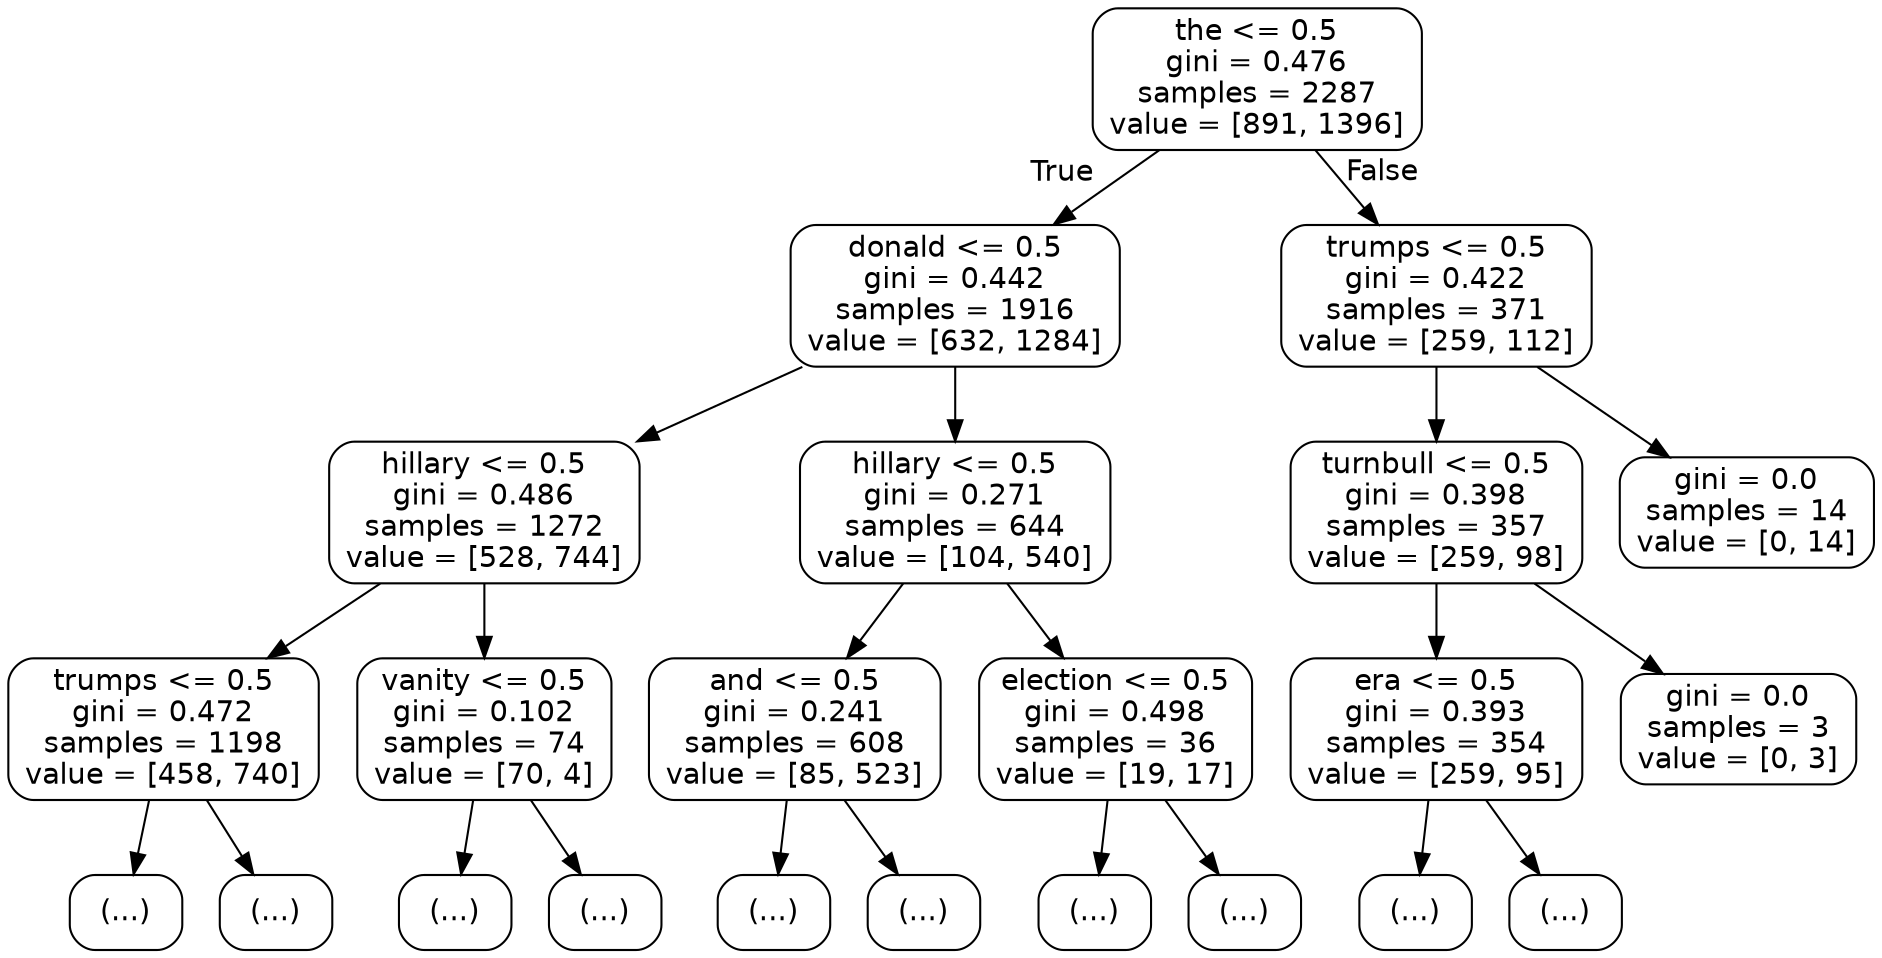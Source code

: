 digraph Tree {
node [shape=box, style="rounded", color="black", fontname=helvetica] ;
edge [fontname=helvetica] ;
0 [label="the <= 0.5\ngini = 0.476\nsamples = 2287\nvalue = [891, 1396]"] ;
1 [label="donald <= 0.5\ngini = 0.442\nsamples = 1916\nvalue = [632, 1284]"] ;
0 -> 1 [labeldistance=2.5, labelangle=45, headlabel="True"] ;
2 [label="hillary <= 0.5\ngini = 0.486\nsamples = 1272\nvalue = [528, 744]"] ;
1 -> 2 ;
3 [label="trumps <= 0.5\ngini = 0.472\nsamples = 1198\nvalue = [458, 740]"] ;
2 -> 3 ;
4 [label="(...)"] ;
3 -> 4 ;
179 [label="(...)"] ;
3 -> 179 ;
182 [label="vanity <= 0.5\ngini = 0.102\nsamples = 74\nvalue = [70, 4]"] ;
2 -> 182 ;
183 [label="(...)"] ;
182 -> 183 ;
194 [label="(...)"] ;
182 -> 194 ;
195 [label="hillary <= 0.5\ngini = 0.271\nsamples = 644\nvalue = [104, 540]"] ;
1 -> 195 ;
196 [label="and <= 0.5\ngini = 0.241\nsamples = 608\nvalue = [85, 523]"] ;
195 -> 196 ;
197 [label="(...)"] ;
196 -> 197 ;
302 [label="(...)"] ;
196 -> 302 ;
329 [label="election <= 0.5\ngini = 0.498\nsamples = 36\nvalue = [19, 17]"] ;
195 -> 329 ;
330 [label="(...)"] ;
329 -> 330 ;
353 [label="(...)"] ;
329 -> 353 ;
354 [label="trumps <= 0.5\ngini = 0.422\nsamples = 371\nvalue = [259, 112]"] ;
0 -> 354 [labeldistance=2.5, labelangle=-45, headlabel="False"] ;
355 [label="turnbull <= 0.5\ngini = 0.398\nsamples = 357\nvalue = [259, 98]"] ;
354 -> 355 ;
356 [label="era <= 0.5\ngini = 0.393\nsamples = 354\nvalue = [259, 95]"] ;
355 -> 356 ;
357 [label="(...)"] ;
356 -> 357 ;
486 [label="(...)"] ;
356 -> 486 ;
487 [label="gini = 0.0\nsamples = 3\nvalue = [0, 3]"] ;
355 -> 487 ;
488 [label="gini = 0.0\nsamples = 14\nvalue = [0, 14]"] ;
354 -> 488 ;
}